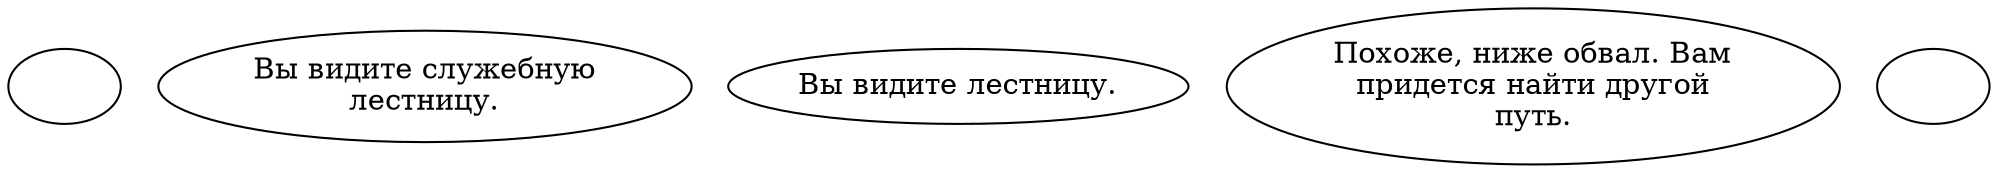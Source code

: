digraph epai40 {
  "start" [style=filled       fillcolor="#FFFFFF"       color="#000000"]
  "start" [label=""]
  "description_p_proc" [style=filled       fillcolor="#FFFFFF"       color="#000000"]
  "description_p_proc" [label="Вы видите служебную\nлестницу."]
  "look_at_p_proc" [style=filled       fillcolor="#FFFFFF"       color="#000000"]
  "look_at_p_proc" [label="Вы видите лестницу."]
  "use_p_proc" [style=filled       fillcolor="#FFFFFF"       color="#000000"]
  "use_p_proc" [label="Похоже, ниже обвал. Вам\nпридется найти другой\nпуть."]
  "destroy_p_proc" [style=filled       fillcolor="#FFFFFF"       color="#000000"]
  "destroy_p_proc" [label=""]
}
